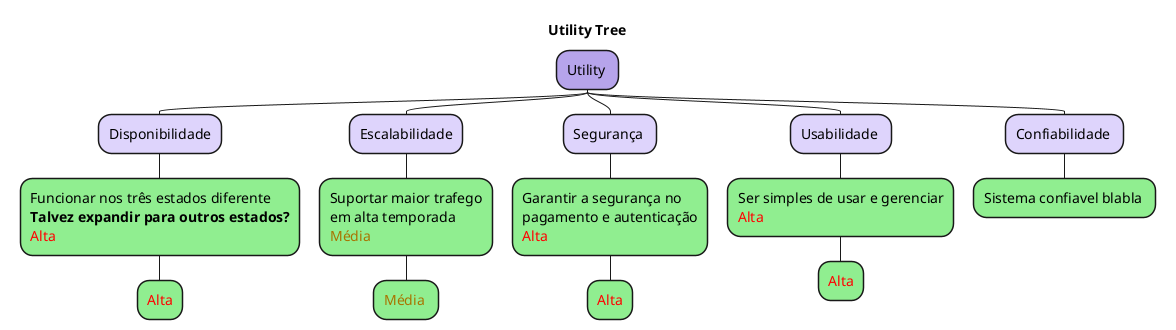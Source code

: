 @startmindmap utility-tree4
top to bottom direction
<style>
mindmapDiagram {
    .root {
        BackgroundColor: #b6a4ebff
    }
    .atributo{
        BackgroundColor: #ded4fcff
    }
    .asr{
        BackgroundColor: LightGreen
    }
    .prioridade{
        BackgroundColor: LightGreen
    }
}
</style>
title Utility Tree

* Utility <<root>>

** Disponibilidade<<atributo>>
' Além disso talvez "Ser possivel expandir para outros estados"
*** Funcionar nos três estados diferente\n**Talvez expandir para outros estados?**\n<color: Red>Alta</color> <<asr>>
**** <color: Red>Alta</color><<prioridade>>


** Escalabilidade<<atributo>>
' nao consigo centraliza essa desgraça
*** Suportar maior trafego\nem alta temporada\n<color: #a87300ff>Média</color> <<asr>>
**** <color: #a87300ff>Média</color> <<prioridade>>


** Segurança <<atributo>>
*** Garantir a segurança no\npagamento e autenticação\n<color: Red>Alta</color> <<asr>>
**** <color: Red>Alta</color><<prioridade>>

** Usabilidade <<atributo>>
*** Ser simples de usar e gerenciar\n<color: Red>Alta</color> <<asr>>
**** <color: Red>Alta</color><<prioridade>>

** Confiabilidade <<atributo>>
*** Sistema confiavel blabla <<prioridade>>
@endmindmap

